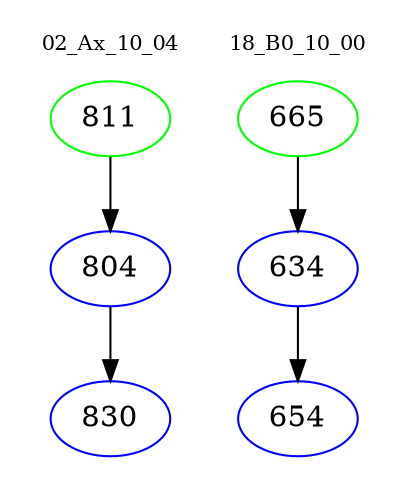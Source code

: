 digraph{
subgraph cluster_0 {
color = white
label = "02_Ax_10_04";
fontsize=10;
T0_811 [label="811", color="green"]
T0_811 -> T0_804 [color="black"]
T0_804 [label="804", color="blue"]
T0_804 -> T0_830 [color="black"]
T0_830 [label="830", color="blue"]
}
subgraph cluster_1 {
color = white
label = "18_B0_10_00";
fontsize=10;
T1_665 [label="665", color="green"]
T1_665 -> T1_634 [color="black"]
T1_634 [label="634", color="blue"]
T1_634 -> T1_654 [color="black"]
T1_654 [label="654", color="blue"]
}
}
